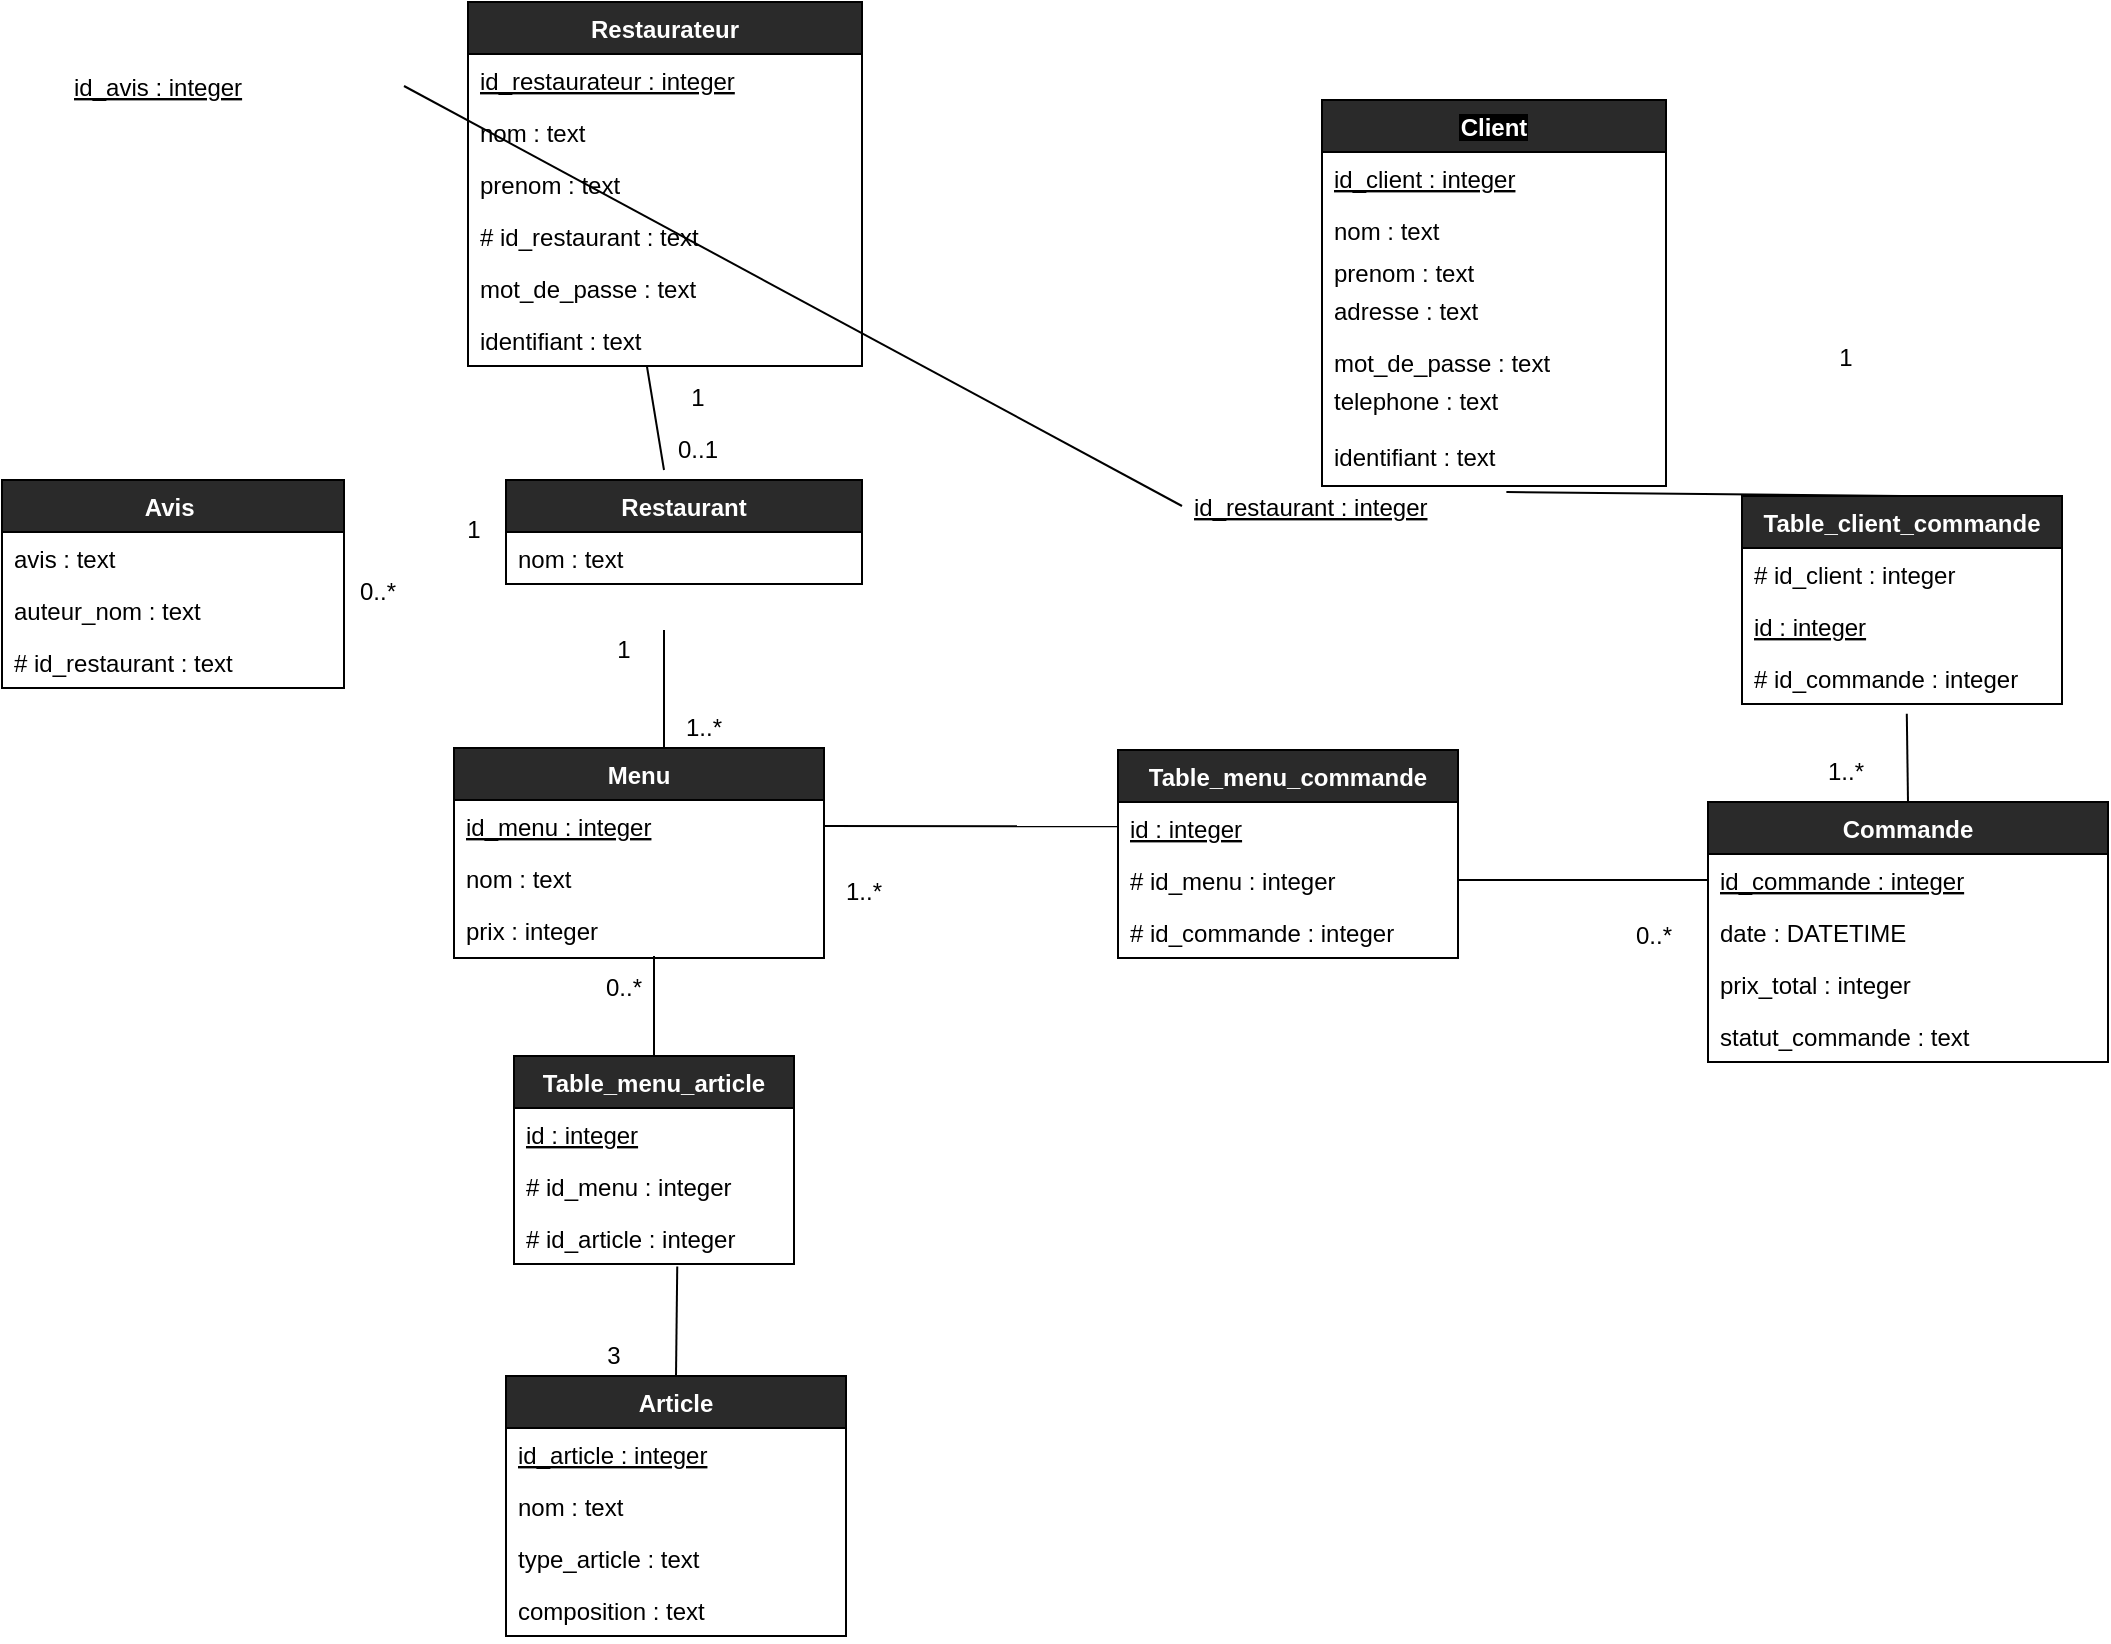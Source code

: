 <mxfile>
    <diagram id="Tt-qOFzwBEnT3e2OWvfw" name="Page-1">
        <mxGraphModel dx="2060" dy="1699" grid="1" gridSize="10" guides="1" tooltips="1" connect="1" arrows="1" fold="1" page="1" pageScale="1" pageWidth="827" pageHeight="1169" math="0" shadow="0">
            <root>
                <mxCell id="0"/>
                <mxCell id="1" parent="0"/>
                <mxCell id="2" value="&lt;font color=&quot;#000000&quot;&gt;0..1&lt;/font&gt;" style="text;html=1;strokeColor=none;fillColor=none;align=center;verticalAlign=middle;whiteSpace=wrap;rounded=1;" vertex="1" parent="1">
                    <mxGeometry x="178" y="195" width="40" height="20" as="geometry"/>
                </mxCell>
                <mxCell id="3" value="&lt;font color=&quot;#000000&quot;&gt;1&lt;/font&gt;" style="text;html=1;strokeColor=none;fillColor=none;align=center;verticalAlign=middle;whiteSpace=wrap;rounded=1;arcSize=0;" vertex="1" parent="1">
                    <mxGeometry x="752" y="149" width="40" height="20" as="geometry"/>
                </mxCell>
                <mxCell id="4" value="&lt;font color=&quot;#000000&quot;&gt;1..*&lt;/font&gt;" style="text;html=1;strokeColor=none;fillColor=none;align=center;verticalAlign=middle;whiteSpace=wrap;rounded=1;arcSize=0;" vertex="1" parent="1">
                    <mxGeometry x="752" y="356" width="40" height="20" as="geometry"/>
                </mxCell>
                <mxCell id="5" value="&lt;font color=&quot;#000000&quot;&gt;1&lt;/font&gt;" style="text;html=1;strokeColor=none;fillColor=none;align=center;verticalAlign=middle;whiteSpace=wrap;rounded=1;" vertex="1" parent="1">
                    <mxGeometry x="178" y="169" width="40" height="20" as="geometry"/>
                </mxCell>
                <mxCell id="6" style="edgeStyle=orthogonalEdgeStyle;curved=0;sketch=0;orthogonalLoop=1;jettySize=auto;html=1;exitX=0.5;exitY=1;exitDx=0;exitDy=0;" edge="1" parent="1" source="5" target="5">
                    <mxGeometry relative="1" as="geometry"/>
                </mxCell>
                <mxCell id="7" style="edgeStyle=orthogonalEdgeStyle;curved=0;sketch=0;orthogonalLoop=1;jettySize=auto;html=1;exitX=0.5;exitY=1;exitDx=0;exitDy=0;" edge="1" parent="1">
                    <mxGeometry relative="1" as="geometry">
                        <mxPoint x="201.0" y="450" as="sourcePoint"/>
                        <mxPoint x="201.0" y="450" as="targetPoint"/>
                    </mxGeometry>
                </mxCell>
                <mxCell id="8" value="Restaurateur" style="swimlane;fontStyle=1;childLayout=stackLayout;horizontal=1;startSize=26;horizontalStack=0;resizeParent=1;resizeParentMax=0;resizeLast=0;collapsible=1;marginBottom=0;rounded=0;shadow=0;glass=0;sketch=0;fillColor=#2a2a2a;fontColor=#FFFFFF;" vertex="1" parent="1">
                    <mxGeometry x="83" y="-19" width="197" height="182" as="geometry"/>
                </mxCell>
                <mxCell id="9" value="id_restaurateur : integer" style="text;strokeColor=none;fillColor=none;align=left;verticalAlign=top;spacingLeft=4;spacingRight=4;overflow=hidden;rotatable=0;points=[[0,0.5],[1,0.5]];portConstraint=eastwest;fontStyle=4;fontColor=#000000;" vertex="1" parent="8">
                    <mxGeometry y="26" width="197" height="26" as="geometry"/>
                </mxCell>
                <mxCell id="10" value="nom : text" style="text;strokeColor=none;fillColor=none;align=left;verticalAlign=top;spacingLeft=4;spacingRight=4;overflow=hidden;rotatable=0;points=[[0,0.5],[1,0.5]];portConstraint=eastwest;fontColor=#000000;" vertex="1" parent="8">
                    <mxGeometry y="52" width="197" height="26" as="geometry"/>
                </mxCell>
                <mxCell id="11" value="prenom : text&#10;" style="text;strokeColor=none;fillColor=none;align=left;verticalAlign=top;spacingLeft=4;spacingRight=4;overflow=hidden;rotatable=0;points=[[0,0.5],[1,0.5]];portConstraint=eastwest;fontColor=#000000;" vertex="1" parent="8">
                    <mxGeometry y="78" width="197" height="26" as="geometry"/>
                </mxCell>
                <mxCell id="12" value="# id_restaurant : text" style="text;strokeColor=none;fillColor=none;align=left;verticalAlign=top;spacingLeft=4;spacingRight=4;overflow=hidden;rotatable=0;points=[[0,0.5],[1,0.5]];portConstraint=eastwest;labelBackgroundColor=#ffffff;fontColor=#000000;" vertex="1" parent="8">
                    <mxGeometry y="104" width="197" height="26" as="geometry"/>
                </mxCell>
                <mxCell id="13" value="mot_de_passe : text" style="text;strokeColor=none;fillColor=none;align=left;verticalAlign=top;spacingLeft=4;spacingRight=4;overflow=hidden;rotatable=0;points=[[0,0.5],[1,0.5]];portConstraint=eastwest;labelBackgroundColor=#ffffff;fontColor=#000000;" vertex="1" parent="8">
                    <mxGeometry y="130" width="197" height="26" as="geometry"/>
                </mxCell>
                <mxCell id="14" value="identifiant : text" style="text;strokeColor=none;fillColor=none;align=left;verticalAlign=top;spacingLeft=4;spacingRight=4;overflow=hidden;rotatable=0;points=[[0,0.5],[1,0.5]];portConstraint=eastwest;labelBackgroundColor=#ffffff;fontColor=#000000;" vertex="1" parent="8">
                    <mxGeometry y="156" width="197" height="26" as="geometry"/>
                </mxCell>
                <mxCell id="15" value="Restaurant" style="swimlane;fontStyle=1;childLayout=stackLayout;horizontal=1;startSize=26;horizontalStack=0;resizeParent=1;resizeParentMax=0;resizeLast=0;collapsible=1;marginBottom=0;rounded=0;shadow=0;glass=0;sketch=0;fillColor=#2a2a2a;fontColor=#FFFFFF;" vertex="1" parent="1">
                    <mxGeometry x="102" y="220" width="178" height="52" as="geometry"/>
                </mxCell>
                <mxCell id="17" value="nom : text" style="text;strokeColor=none;fillColor=none;align=left;verticalAlign=top;spacingLeft=4;spacingRight=4;overflow=hidden;rotatable=0;points=[[0,0.5],[1,0.5]];portConstraint=eastwest;rounded=0;shadow=0;glass=0;sketch=0;fontColor=#000000;" vertex="1" parent="15">
                    <mxGeometry y="26" width="178" height="26" as="geometry"/>
                </mxCell>
                <mxCell id="18" value="" style="endArrow=none;html=1;strokeColor=#000000;entryX=0.454;entryY=1;entryDx=0;entryDy=0;entryPerimeter=0;" edge="1" parent="1" target="14">
                    <mxGeometry width="50" height="50" relative="1" as="geometry">
                        <mxPoint x="181.0" y="215" as="sourcePoint"/>
                        <mxPoint x="181" y="176" as="targetPoint"/>
                    </mxGeometry>
                </mxCell>
                <mxCell id="19" value="Menu" style="swimlane;fontStyle=1;childLayout=stackLayout;horizontal=1;startSize=26;horizontalStack=0;resizeParent=1;resizeParentMax=0;resizeLast=0;collapsible=1;marginBottom=0;rounded=0;shadow=0;glass=0;sketch=0;fillColor=#2a2a2a;fontColor=#FFFFFF;" vertex="1" parent="1">
                    <mxGeometry x="76" y="354" width="185" height="105" as="geometry"/>
                </mxCell>
                <mxCell id="20" value="id_menu : integer" style="text;strokeColor=none;fillColor=none;align=left;verticalAlign=top;spacingLeft=4;spacingRight=4;overflow=hidden;rotatable=0;points=[[0,0.5],[1,0.5]];portConstraint=eastwest;fontStyle=4;fontColor=#000000;" vertex="1" parent="19">
                    <mxGeometry y="26" width="185" height="26" as="geometry"/>
                </mxCell>
                <mxCell id="21" value="nom : text" style="text;strokeColor=none;fillColor=none;align=left;verticalAlign=top;spacingLeft=4;spacingRight=4;overflow=hidden;rotatable=0;points=[[0,0.5],[1,0.5]];portConstraint=eastwest;fontColor=#000000;" vertex="1" parent="19">
                    <mxGeometry y="52" width="185" height="26" as="geometry"/>
                </mxCell>
                <mxCell id="22" value="prix : integer" style="text;strokeColor=none;fillColor=none;align=left;verticalAlign=top;spacingLeft=4;spacingRight=4;overflow=hidden;rotatable=0;points=[[0,0.5],[1,0.5]];portConstraint=eastwest;fontColor=#000000;" vertex="1" parent="19">
                    <mxGeometry y="78" width="185" height="27" as="geometry"/>
                </mxCell>
                <mxCell id="23" value="" style="endArrow=none;html=1;exitX=0;exitY=1;exitDx=0;exitDy=0;strokeColor=#000000;" edge="1" parent="1" source="25">
                    <mxGeometry width="50" height="50" relative="1" as="geometry">
                        <mxPoint x="128" y="317" as="sourcePoint"/>
                        <mxPoint x="181.0" y="295" as="targetPoint"/>
                    </mxGeometry>
                </mxCell>
                <mxCell id="24" value="&lt;font color=&quot;#000000&quot;&gt;1&lt;/font&gt;" style="text;html=1;strokeColor=none;fillColor=none;align=center;verticalAlign=middle;whiteSpace=wrap;rounded=0;shadow=0;glass=0;sketch=0;" vertex="1" parent="1">
                    <mxGeometry x="141" y="295" width="40" height="20" as="geometry"/>
                </mxCell>
                <mxCell id="25" value="&lt;font color=&quot;#000000&quot;&gt;1..*&lt;/font&gt;" style="text;html=1;strokeColor=none;fillColor=none;align=center;verticalAlign=middle;whiteSpace=wrap;rounded=0;shadow=0;glass=0;sketch=0;" vertex="1" parent="1">
                    <mxGeometry x="181" y="334" width="40" height="20" as="geometry"/>
                </mxCell>
                <mxCell id="26" style="edgeStyle=none;html=1;exitX=0.5;exitY=0;exitDx=0;exitDy=0;entryX=0.583;entryY=1.049;entryDx=0;entryDy=0;entryPerimeter=0;endArrow=none;endFill=0;strokeColor=#000000;" edge="1" parent="1" source="27" target="38">
                    <mxGeometry relative="1" as="geometry"/>
                </mxCell>
                <mxCell id="27" value="Article" style="swimlane;fontStyle=1;childLayout=stackLayout;horizontal=1;startSize=26;horizontalStack=0;resizeParent=1;resizeParentMax=0;resizeLast=0;collapsible=1;marginBottom=0;rounded=0;shadow=0;glass=0;sketch=0;fillColor=#2a2a2a;fontColor=#FFFFFF;" vertex="1" parent="1">
                    <mxGeometry x="102" y="668" width="170" height="130" as="geometry"/>
                </mxCell>
                <mxCell id="28" value="id_article : integer" style="text;strokeColor=none;fillColor=none;align=left;verticalAlign=top;spacingLeft=4;spacingRight=4;overflow=hidden;rotatable=0;points=[[0,0.5],[1,0.5]];portConstraint=eastwest;fontStyle=4;fontColor=#000000;" vertex="1" parent="27">
                    <mxGeometry y="26" width="170" height="26" as="geometry"/>
                </mxCell>
                <mxCell id="29" value="nom : text" style="text;strokeColor=none;fillColor=none;align=left;verticalAlign=top;spacingLeft=4;spacingRight=4;overflow=hidden;rotatable=0;points=[[0,0.5],[1,0.5]];portConstraint=eastwest;fontColor=#000000;" vertex="1" parent="27">
                    <mxGeometry y="52" width="170" height="26" as="geometry"/>
                </mxCell>
                <mxCell id="30" value="type_article : text" style="text;strokeColor=none;fillColor=none;align=left;verticalAlign=top;spacingLeft=4;spacingRight=4;overflow=hidden;rotatable=0;points=[[0,0.5],[1,0.5]];portConstraint=eastwest;fontColor=#000000;" vertex="1" parent="27">
                    <mxGeometry y="78" width="170" height="26" as="geometry"/>
                </mxCell>
                <mxCell id="31" value="composition : text" style="text;strokeColor=none;fillColor=none;align=left;verticalAlign=top;spacingLeft=4;spacingRight=4;overflow=hidden;rotatable=0;points=[[0,0.5],[1,0.5]];portConstraint=eastwest;rounded=0;shadow=0;glass=0;sketch=0;fontColor=#000000;" vertex="1" parent="27">
                    <mxGeometry y="104" width="170" height="26" as="geometry"/>
                </mxCell>
                <mxCell id="32" value="&lt;font color=&quot;#000000&quot;&gt;0..*&lt;/font&gt;" style="text;html=1;strokeColor=none;fillColor=none;align=center;verticalAlign=middle;whiteSpace=wrap;rounded=0;shadow=0;glass=0;sketch=0;" vertex="1" parent="1">
                    <mxGeometry x="146" y="458" width="30" height="31" as="geometry"/>
                </mxCell>
                <mxCell id="33" value="&lt;font color=&quot;#000000&quot;&gt;3&lt;/font&gt;" style="text;html=1;strokeColor=none;fillColor=none;align=center;verticalAlign=middle;whiteSpace=wrap;rounded=0;shadow=0;glass=0;sketch=0;" vertex="1" parent="1">
                    <mxGeometry x="136" y="648" width="40" height="20" as="geometry"/>
                </mxCell>
                <mxCell id="34" style="edgeStyle=none;html=1;exitX=0.5;exitY=0;exitDx=0;exitDy=0;entryX=1;entryY=0;entryDx=0;entryDy=0;endArrow=none;endFill=0;strokeColor=#000000;" edge="1" parent="1" source="35" target="32">
                    <mxGeometry relative="1" as="geometry"/>
                </mxCell>
                <mxCell id="35" value="Table_menu_article" style="swimlane;fontStyle=1;childLayout=stackLayout;horizontal=1;startSize=26;horizontalStack=0;resizeParent=1;resizeParentMax=0;resizeLast=0;collapsible=1;marginBottom=0;rounded=0;shadow=0;glass=0;sketch=0;fillColor=#2a2a2a;fontColor=#FFFFFF;" vertex="1" parent="1">
                    <mxGeometry x="106" y="508" width="140" height="104" as="geometry"/>
                </mxCell>
                <mxCell id="36" value="id : integer" style="text;strokeColor=none;fillColor=none;align=left;verticalAlign=top;spacingLeft=4;spacingRight=4;overflow=hidden;rotatable=0;points=[[0,0.5],[1,0.5]];portConstraint=eastwest;fontStyle=4;fontColor=#000000;" vertex="1" parent="35">
                    <mxGeometry y="26" width="140" height="26" as="geometry"/>
                </mxCell>
                <mxCell id="37" value="# id_menu : integer" style="text;strokeColor=none;fillColor=none;align=left;verticalAlign=top;spacingLeft=4;spacingRight=4;overflow=hidden;rotatable=0;points=[[0,0.5],[1,0.5]];portConstraint=eastwest;fontColor=#000000;" vertex="1" parent="35">
                    <mxGeometry y="52" width="140" height="26" as="geometry"/>
                </mxCell>
                <mxCell id="38" value="# id_article : integer" style="text;strokeColor=none;fillColor=none;align=left;verticalAlign=top;spacingLeft=4;spacingRight=4;overflow=hidden;rotatable=0;points=[[0,0.5],[1,0.5]];portConstraint=eastwest;fontColor=#000000;" vertex="1" parent="35">
                    <mxGeometry y="78" width="140" height="26" as="geometry"/>
                </mxCell>
                <mxCell id="39" value="Client" style="swimlane;fontStyle=1;childLayout=stackLayout;horizontal=1;startSize=26;horizontalStack=0;resizeParent=1;resizeParentMax=0;resizeLast=0;collapsible=1;marginBottom=0;rounded=0;shadow=0;glass=0;sketch=0;fillColor=#2a2a2a;labelBackgroundColor=#000000;fontColor=#FFFFFF;" vertex="1" parent="1">
                    <mxGeometry x="510" y="30" width="172" height="193" as="geometry"/>
                </mxCell>
                <mxCell id="40" value="id_client : integer" style="text;strokeColor=none;fillColor=none;align=left;verticalAlign=top;spacingLeft=4;spacingRight=4;overflow=hidden;rotatable=0;points=[[0,0.5],[1,0.5]];portConstraint=eastwest;fontStyle=4;fontColor=#000000;" vertex="1" parent="39">
                    <mxGeometry y="26" width="172" height="26" as="geometry"/>
                </mxCell>
                <mxCell id="41" value="nom : text" style="text;strokeColor=none;fillColor=none;align=left;verticalAlign=top;spacingLeft=4;spacingRight=4;overflow=hidden;rotatable=0;points=[[0,0.5],[1,0.5]];portConstraint=eastwest;fontColor=#000000;" vertex="1" parent="39">
                    <mxGeometry y="52" width="172" height="21" as="geometry"/>
                </mxCell>
                <mxCell id="42" value="prenom : text" style="text;strokeColor=none;fillColor=none;align=left;verticalAlign=top;spacingLeft=4;spacingRight=4;overflow=hidden;rotatable=0;points=[[0,0.5],[1,0.5]];portConstraint=eastwest;fontColor=#000000;" vertex="1" parent="39">
                    <mxGeometry y="73" width="172" height="19" as="geometry"/>
                </mxCell>
                <mxCell id="43" value="adresse : text" style="text;strokeColor=none;fillColor=none;align=left;verticalAlign=top;spacingLeft=4;spacingRight=4;overflow=hidden;rotatable=0;points=[[0,0.5],[1,0.5]];portConstraint=eastwest;fontColor=#000000;" vertex="1" parent="39">
                    <mxGeometry y="92" width="172" height="26" as="geometry"/>
                </mxCell>
                <mxCell id="44" value="mot_de_passe : text" style="text;strokeColor=none;fillColor=none;align=left;verticalAlign=top;spacingLeft=4;spacingRight=4;overflow=hidden;rotatable=0;points=[[0,0.5],[1,0.5]];portConstraint=eastwest;fontColor=#000000;" vertex="1" parent="39">
                    <mxGeometry y="118" width="172" height="19" as="geometry"/>
                </mxCell>
                <mxCell id="45" value="telephone : text&#10;&#10;identifiant : text&#10;" style="text;strokeColor=none;fillColor=none;align=left;verticalAlign=top;spacingLeft=4;spacingRight=4;overflow=hidden;rotatable=0;points=[[0,0.5],[1,0.5]];portConstraint=eastwest;rounded=1;fontColor=#000000;" vertex="1" parent="39">
                    <mxGeometry y="137" width="172" height="56" as="geometry"/>
                </mxCell>
                <mxCell id="46" style="edgeStyle=none;html=1;exitX=0.5;exitY=0;exitDx=0;exitDy=0;entryX=0.536;entryY=1.054;entryDx=0;entryDy=0;entryPerimeter=0;endArrow=none;endFill=0;strokeColor=#000000;" edge="1" parent="1" source="47" target="45">
                    <mxGeometry relative="1" as="geometry"/>
                </mxCell>
                <mxCell id="47" value="Table_client_commande" style="swimlane;fontStyle=1;childLayout=stackLayout;horizontal=1;startSize=26;horizontalStack=0;resizeParent=1;resizeParentMax=0;resizeLast=0;collapsible=1;marginBottom=0;rounded=0;shadow=0;glass=0;sketch=0;fillColor=#2a2a2a;fontColor=#FFFFFF;" vertex="1" parent="1">
                    <mxGeometry x="720" y="228" width="160" height="104" as="geometry"/>
                </mxCell>
                <mxCell id="48" value="# id_client : integer" style="text;strokeColor=none;fillColor=none;align=left;verticalAlign=top;spacingLeft=4;spacingRight=4;overflow=hidden;rotatable=0;points=[[0,0.5],[1,0.5]];portConstraint=eastwest;fontColor=#000000;" vertex="1" parent="47">
                    <mxGeometry y="26" width="160" height="26" as="geometry"/>
                </mxCell>
                <mxCell id="49" value="id : integer" style="text;strokeColor=none;fillColor=none;align=left;verticalAlign=top;spacingLeft=4;spacingRight=4;overflow=hidden;rotatable=0;points=[[0,0.5],[1,0.5]];portConstraint=eastwest;fontStyle=4;fontColor=#000000;" vertex="1" parent="47">
                    <mxGeometry y="52" width="160" height="26" as="geometry"/>
                </mxCell>
                <mxCell id="50" value="# id_commande : integer" style="text;strokeColor=none;fillColor=none;align=left;verticalAlign=top;spacingLeft=4;spacingRight=4;overflow=hidden;rotatable=0;points=[[0,0.5],[1,0.5]];portConstraint=eastwest;fontColor=#000000;" vertex="1" parent="47">
                    <mxGeometry y="78" width="160" height="26" as="geometry"/>
                </mxCell>
                <mxCell id="51" style="edgeStyle=none;html=1;exitX=0.5;exitY=0;exitDx=0;exitDy=0;entryX=0.515;entryY=1.187;entryDx=0;entryDy=0;entryPerimeter=0;endArrow=none;endFill=0;strokeColor=#000000;" edge="1" parent="1" source="52" target="50">
                    <mxGeometry relative="1" as="geometry"/>
                </mxCell>
                <mxCell id="52" value="Commande" style="swimlane;fontStyle=1;childLayout=stackLayout;horizontal=1;startSize=26;horizontalStack=0;resizeParent=1;resizeParentMax=0;resizeLast=0;collapsible=1;marginBottom=0;rounded=0;shadow=0;glass=0;sketch=0;fillColor=#2a2a2a;fontColor=#FFFFFF;" vertex="1" parent="1">
                    <mxGeometry x="703" y="381" width="200" height="130" as="geometry"/>
                </mxCell>
                <mxCell id="53" value="id_commande : integer" style="text;strokeColor=none;fillColor=none;align=left;verticalAlign=top;spacingLeft=4;spacingRight=4;overflow=hidden;rotatable=0;points=[[0,0.5],[1,0.5]];portConstraint=eastwest;fontStyle=4;fontColor=#000000;" vertex="1" parent="52">
                    <mxGeometry y="26" width="200" height="26" as="geometry"/>
                </mxCell>
                <mxCell id="54" value="date : DATETIME" style="text;strokeColor=none;fillColor=none;align=left;verticalAlign=top;spacingLeft=4;spacingRight=4;overflow=hidden;rotatable=0;points=[[0,0.5],[1,0.5]];portConstraint=eastwest;fontColor=#000000;" vertex="1" parent="52">
                    <mxGeometry y="52" width="200" height="26" as="geometry"/>
                </mxCell>
                <mxCell id="55" value="prix_total : integer" style="text;strokeColor=none;fillColor=none;align=left;verticalAlign=top;spacingLeft=4;spacingRight=4;overflow=hidden;rotatable=0;points=[[0,0.5],[1,0.5]];portConstraint=eastwest;fontColor=#000000;" vertex="1" parent="52">
                    <mxGeometry y="78" width="200" height="26" as="geometry"/>
                </mxCell>
                <mxCell id="56" value="statut_commande : text" style="text;strokeColor=none;fillColor=none;align=left;verticalAlign=top;spacingLeft=4;spacingRight=4;overflow=hidden;rotatable=0;points=[[0,0.5],[1,0.5]];portConstraint=eastwest;rounded=0;shadow=0;glass=0;sketch=0;fontColor=#000000;" vertex="1" parent="52">
                    <mxGeometry y="104" width="200" height="26" as="geometry"/>
                </mxCell>
                <mxCell id="57" value="" style="endArrow=none;html=1;exitX=1;exitY=0.5;exitDx=0;exitDy=0;entryX=0;entryY=0.5;entryDx=0;entryDy=0;strokeColor=#000000;" edge="1" parent="1" source="62" target="53">
                    <mxGeometry width="50" height="50" relative="1" as="geometry">
                        <mxPoint x="321" y="445" as="sourcePoint"/>
                        <mxPoint x="371" y="395" as="targetPoint"/>
                    </mxGeometry>
                </mxCell>
                <mxCell id="58" value="&lt;font color=&quot;#000000&quot;&gt;1..*&lt;/font&gt;" style="text;html=1;strokeColor=none;fillColor=none;align=center;verticalAlign=middle;whiteSpace=wrap;rounded=0;shadow=0;glass=0;sketch=0;" vertex="1" parent="1">
                    <mxGeometry x="261" y="416" width="40" height="20" as="geometry"/>
                </mxCell>
                <mxCell id="59" value="&lt;font color=&quot;#000000&quot;&gt;0..*&lt;/font&gt;" style="text;html=1;strokeColor=none;fillColor=none;align=center;verticalAlign=middle;whiteSpace=wrap;rounded=0;shadow=0;glass=0;sketch=0;" vertex="1" parent="1">
                    <mxGeometry x="656" y="438" width="40" height="20" as="geometry"/>
                </mxCell>
                <mxCell id="60" value="Table_menu_commande" style="swimlane;fontStyle=1;childLayout=stackLayout;horizontal=1;startSize=26;horizontalStack=0;resizeParent=1;resizeParentMax=0;resizeLast=0;collapsible=1;marginBottom=0;rounded=0;shadow=0;glass=0;sketch=0;fillColor=#2a2a2a;fontColor=#FFFFFF;" vertex="1" parent="1">
                    <mxGeometry x="408" y="355" width="170" height="104" as="geometry"/>
                </mxCell>
                <mxCell id="61" value="id : integer" style="text;strokeColor=none;fillColor=none;align=left;verticalAlign=top;spacingLeft=4;spacingRight=4;overflow=hidden;rotatable=0;points=[[0,0.5],[1,0.5]];portConstraint=eastwest;fontStyle=4;fontColor=#000000;" vertex="1" parent="60">
                    <mxGeometry y="26" width="170" height="26" as="geometry"/>
                </mxCell>
                <mxCell id="62" value="# id_menu : integer" style="text;strokeColor=none;fillColor=none;align=left;verticalAlign=top;spacingLeft=4;spacingRight=4;overflow=hidden;rotatable=0;points=[[0,0.5],[1,0.5]];portConstraint=eastwest;fontColor=#000000;" vertex="1" parent="60">
                    <mxGeometry y="52" width="170" height="26" as="geometry"/>
                </mxCell>
                <mxCell id="63" value="# id_commande : integer" style="text;strokeColor=none;fillColor=none;align=left;verticalAlign=top;spacingLeft=4;spacingRight=4;overflow=hidden;rotatable=0;points=[[0,0.5],[1,0.5]];portConstraint=eastwest;fontColor=#000000;" vertex="1" parent="60">
                    <mxGeometry y="78" width="170" height="26" as="geometry"/>
                </mxCell>
                <mxCell id="64" value="Avis " style="swimlane;fontStyle=1;childLayout=stackLayout;horizontal=1;startSize=26;horizontalStack=0;resizeParent=1;resizeParentMax=0;resizeLast=0;collapsible=1;marginBottom=0;rounded=0;shadow=0;glass=0;sketch=0;fillColor=#2a2a2a;fontColor=#FFFFFF;" vertex="1" parent="1">
                    <mxGeometry x="-150" y="220" width="171" height="104" as="geometry"/>
                </mxCell>
                <mxCell id="66" value="avis : text" style="text;strokeColor=none;fillColor=none;align=left;verticalAlign=top;spacingLeft=4;spacingRight=4;overflow=hidden;rotatable=0;points=[[0,0.5],[1,0.5]];portConstraint=eastwest;fontColor=#000000;" vertex="1" parent="64">
                    <mxGeometry y="26" width="171" height="26" as="geometry"/>
                </mxCell>
                <mxCell id="67" value="auteur_nom : text" style="text;strokeColor=none;fillColor=none;align=left;verticalAlign=top;spacingLeft=4;spacingRight=4;overflow=hidden;rotatable=0;points=[[0,0.5],[1,0.5]];portConstraint=eastwest;fontColor=#000000;" vertex="1" parent="64">
                    <mxGeometry y="52" width="171" height="26" as="geometry"/>
                </mxCell>
                <mxCell id="68" value="# id_restaurant : text" style="text;strokeColor=none;fillColor=none;align=left;verticalAlign=top;spacingLeft=4;spacingRight=4;overflow=hidden;rotatable=0;points=[[0,0.5],[1,0.5]];portConstraint=eastwest;rounded=0;shadow=0;glass=0;sketch=0;fontColor=#000000;" vertex="1" parent="64">
                    <mxGeometry y="78" width="171" height="26" as="geometry"/>
                </mxCell>
                <mxCell id="69" value="" style="endArrow=none;html=1;entryX=0;entryY=0.5;entryDx=0;entryDy=0;exitX=1;exitY=0.5;exitDx=0;exitDy=0;strokeColor=#000000;" edge="1" parent="1" source="65" target="16">
                    <mxGeometry width="50" height="50" relative="1" as="geometry">
                        <mxPoint x="41" y="254" as="sourcePoint"/>
                        <mxPoint x="91" y="205" as="targetPoint"/>
                    </mxGeometry>
                </mxCell>
                <mxCell id="70" value="&lt;font color=&quot;#000000&quot;&gt;0..*&lt;/font&gt;" style="text;html=1;strokeColor=none;fillColor=none;align=center;verticalAlign=middle;whiteSpace=wrap;rounded=0;shadow=0;glass=0;sketch=0;" vertex="1" parent="1">
                    <mxGeometry x="18" y="266" width="40" height="20" as="geometry"/>
                </mxCell>
                <mxCell id="71" value="&lt;font color=&quot;#000000&quot;&gt;1&lt;/font&gt;" style="text;html=1;strokeColor=none;fillColor=none;align=center;verticalAlign=middle;whiteSpace=wrap;rounded=0;shadow=0;glass=0;sketch=0;" vertex="1" parent="1">
                    <mxGeometry x="66" y="235" width="40" height="20" as="geometry"/>
                </mxCell>
                <mxCell id="72" style="edgeStyle=none;html=1;exitX=1;exitY=0.5;exitDx=0;exitDy=0;endArrow=none;endFill=0;strokeColor=#000000;" edge="1" parent="1" source="20">
                    <mxGeometry relative="1" as="geometry">
                        <mxPoint x="408.143" y="393.143" as="targetPoint"/>
                    </mxGeometry>
                </mxCell>
                <mxCell id="65" value="id_avis : integer" style="text;strokeColor=none;fillColor=none;align=left;verticalAlign=top;spacingLeft=4;spacingRight=4;overflow=hidden;rotatable=0;points=[[0,0.5],[1,0.5]];portConstraint=eastwest;fontStyle=4;fontColor=#000000;" vertex="1" parent="1">
                    <mxGeometry x="-120" y="10" width="171" height="26" as="geometry"/>
                </mxCell>
                <mxCell id="16" value="id_restaurant : integer" style="text;strokeColor=none;fillColor=none;align=left;verticalAlign=top;spacingLeft=4;spacingRight=4;overflow=hidden;rotatable=0;points=[[0,0.5],[1,0.5]];portConstraint=eastwest;fontStyle=4;fontColor=#000000;" vertex="1" parent="1">
                    <mxGeometry x="440" y="220" width="178" height="26" as="geometry"/>
                </mxCell>
            </root>
        </mxGraphModel>
    </diagram>
</mxfile>